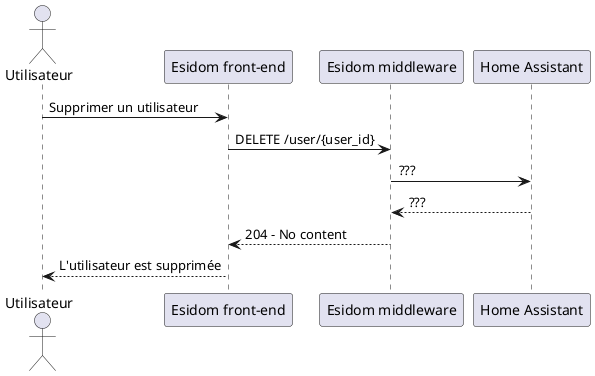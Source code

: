 @startuml supprimer utilisateur

actor "Utilisateur" as u
participant "Esidom front-end" as fe
participant "Esidom middleware" as m
participant "Home Assistant" as ha

u -> fe: Supprimer un utilisateur
fe -> m: DELETE /user/{user_id}
m -> ha: ???
ha --> m: ???
m --> fe: 204 - No content
fe --> u: L'utilisateur est supprimée

@enduml